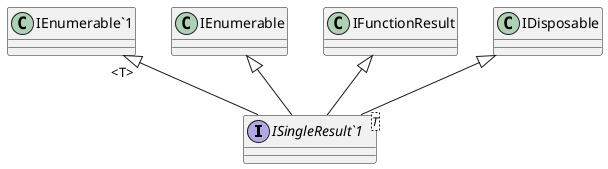 @startuml
interface "ISingleResult`1"<T> {
}
"IEnumerable`1" "<T>" <|-- "ISingleResult`1"
IEnumerable <|-- "ISingleResult`1"
IFunctionResult <|-- "ISingleResult`1"
IDisposable <|-- "ISingleResult`1"
@enduml
